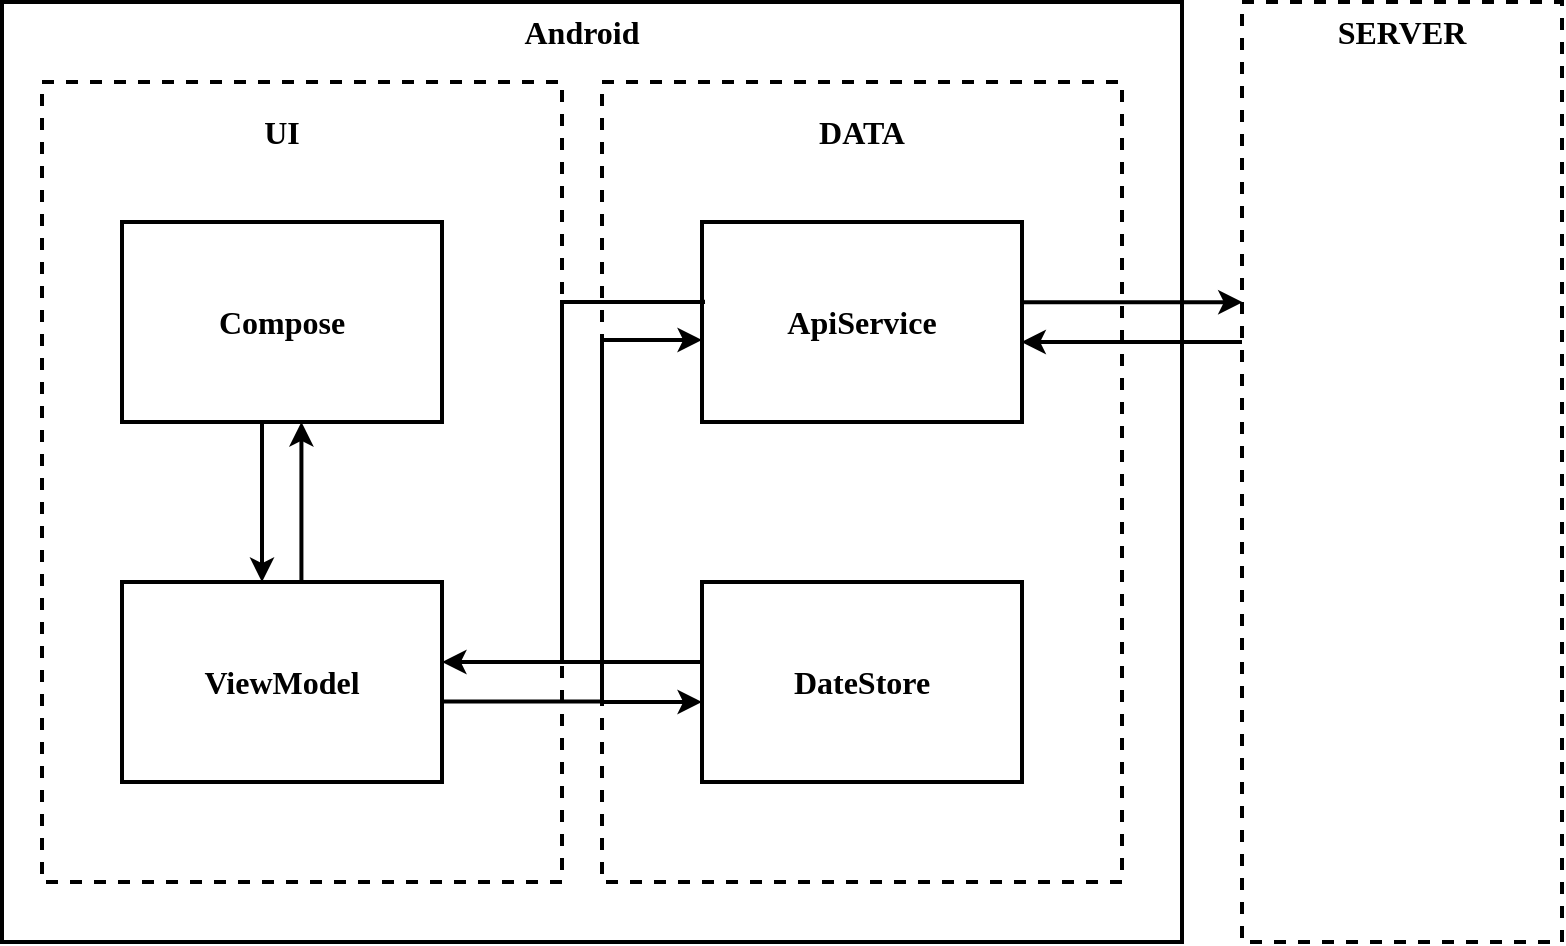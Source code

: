 <mxfile version="24.3.1" type="github">
  <diagram name="Page-1" id="7a6c530e-6e37-e111-ec74-82921da8cc10">
    <mxGraphModel dx="1678" dy="884" grid="1" gridSize="10" guides="1" tooltips="1" connect="1" arrows="1" fold="1" page="1" pageScale="1.5" pageWidth="1169" pageHeight="826" background="#ffffff" math="0" shadow="0">
      <root>
        <mxCell id="0" style=";html=1;" />
        <mxCell id="1" style=";html=1;" parent="0" />
        <mxCell id="5Qg_lqNBwz_7aEJv8X0_-2" value="" style="rounded=0;whiteSpace=wrap;html=1;fontFamily=宋体;fontSize=16;fontStyle=1;strokeWidth=2;" vertex="1" parent="1">
          <mxGeometry x="460" y="170" width="590" height="470" as="geometry" />
        </mxCell>
        <mxCell id="5Qg_lqNBwz_7aEJv8X0_-1" value="" style="rounded=0;whiteSpace=wrap;html=1;fontFamily=宋体;fontSize=16;fontStyle=1;strokeWidth=2;dashed=1;" vertex="1" parent="1">
          <mxGeometry x="480" y="210" width="260" height="400" as="geometry" />
        </mxCell>
        <mxCell id="5Qg_lqNBwz_7aEJv8X0_-4" value="&lt;font style=&quot;font-size: 16px;&quot;&gt;Compose&lt;/font&gt;" style="rounded=0;whiteSpace=wrap;html=1;fontFamily=宋体;fontSize=16;fontStyle=1;strokeWidth=2;" vertex="1" parent="1">
          <mxGeometry x="520" y="280" width="160" height="100" as="geometry" />
        </mxCell>
        <mxCell id="5Qg_lqNBwz_7aEJv8X0_-5" value="" style="rounded=0;whiteSpace=wrap;html=1;fontFamily=宋体;fontSize=16;fontStyle=1;strokeWidth=2;dashed=1;" vertex="1" parent="1">
          <mxGeometry x="760" y="210" width="260" height="400" as="geometry" />
        </mxCell>
        <mxCell id="5Qg_lqNBwz_7aEJv8X0_-6" value="&lt;font style=&quot;font-size: 16px;&quot;&gt;UI&lt;/font&gt;" style="text;html=1;align=center;verticalAlign=middle;whiteSpace=wrap;rounded=0;fontFamily=宋体;fontSize=16;fontStyle=1;strokeWidth=2;" vertex="1" parent="1">
          <mxGeometry x="570" y="220" width="60" height="30" as="geometry" />
        </mxCell>
        <mxCell id="5Qg_lqNBwz_7aEJv8X0_-7" value="&lt;font style=&quot;font-size: 16px;&quot;&gt;DATA&lt;/font&gt;" style="text;html=1;align=center;verticalAlign=middle;whiteSpace=wrap;rounded=0;fontFamily=宋体;fontSize=16;fontStyle=1;strokeWidth=2;" vertex="1" parent="1">
          <mxGeometry x="860" y="220" width="60" height="30" as="geometry" />
        </mxCell>
        <mxCell id="5Qg_lqNBwz_7aEJv8X0_-16" style="edgeStyle=orthogonalEdgeStyle;rounded=0;orthogonalLoop=1;jettySize=auto;html=1;strokeWidth=2;fontStyle=1" edge="1" parent="1">
          <mxGeometry relative="1" as="geometry">
            <mxPoint x="590" y="380" as="sourcePoint" />
            <mxPoint x="590" y="460" as="targetPoint" />
          </mxGeometry>
        </mxCell>
        <mxCell id="5Qg_lqNBwz_7aEJv8X0_-8" value="&lt;font style=&quot;font-size: 16px;&quot;&gt;ViewModel&lt;/font&gt;" style="rounded=0;whiteSpace=wrap;html=1;fontFamily=宋体;fontSize=16;fontStyle=1;strokeWidth=2;" vertex="1" parent="1">
          <mxGeometry x="520" y="460" width="160" height="100" as="geometry" />
        </mxCell>
        <mxCell id="5Qg_lqNBwz_7aEJv8X0_-9" value="&lt;font style=&quot;font-size: 16px;&quot;&gt;ApiService&lt;/font&gt;" style="rounded=0;whiteSpace=wrap;html=1;fontFamily=宋体;fontSize=16;fontStyle=1;strokeWidth=2;" vertex="1" parent="1">
          <mxGeometry x="810" y="280" width="160" height="100" as="geometry" />
        </mxCell>
        <mxCell id="5Qg_lqNBwz_7aEJv8X0_-24" style="edgeStyle=orthogonalEdgeStyle;rounded=0;orthogonalLoop=1;jettySize=auto;html=1;strokeWidth=2;endArrow=none;endFill=0;fontStyle=1" edge="1" parent="1" source="5Qg_lqNBwz_7aEJv8X0_-10">
          <mxGeometry relative="1" as="geometry">
            <mxPoint x="740" y="500" as="targetPoint" />
            <Array as="points">
              <mxPoint x="790" y="500" />
              <mxPoint x="790" y="500" />
            </Array>
          </mxGeometry>
        </mxCell>
        <mxCell id="5Qg_lqNBwz_7aEJv8X0_-10" value="&lt;span style=&quot;font-size: 16px;&quot;&gt;DateStore&lt;/span&gt;" style="rounded=0;whiteSpace=wrap;html=1;fontFamily=宋体;fontSize=16;fontStyle=1;strokeWidth=2;" vertex="1" parent="1">
          <mxGeometry x="810" y="460" width="160" height="100" as="geometry" />
        </mxCell>
        <mxCell id="5Qg_lqNBwz_7aEJv8X0_-13" value="&lt;font style=&quot;font-size: 16px;&quot;&gt;Android&lt;/font&gt;" style="text;html=1;align=center;verticalAlign=middle;whiteSpace=wrap;rounded=0;fontFamily=宋体;fontSize=16;fontStyle=1;strokeWidth=2;" vertex="1" parent="1">
          <mxGeometry x="720" y="170" width="60" height="30" as="geometry" />
        </mxCell>
        <mxCell id="5Qg_lqNBwz_7aEJv8X0_-20" style="edgeStyle=orthogonalEdgeStyle;rounded=0;orthogonalLoop=1;jettySize=auto;html=1;entryX=1.004;entryY=0.607;entryDx=0;entryDy=0;fontFamily=宋体;fontSize=16;fontStyle=1;strokeWidth=2;entryPerimeter=0;exitX=1.004;exitY=0.607;exitDx=0;exitDy=0;exitPerimeter=0;" edge="1" parent="1">
          <mxGeometry relative="1" as="geometry">
            <mxPoint x="680.64" y="519.7" as="sourcePoint" />
            <mxPoint x="810" y="339" as="targetPoint" />
            <Array as="points">
              <mxPoint x="760" y="520" />
              <mxPoint x="760" y="339" />
            </Array>
          </mxGeometry>
        </mxCell>
        <mxCell id="5Qg_lqNBwz_7aEJv8X0_-21" style="edgeStyle=orthogonalEdgeStyle;rounded=0;orthogonalLoop=1;jettySize=auto;html=1;fontFamily=宋体;fontSize=16;fontStyle=1;strokeWidth=2;exitX=0.003;exitY=0.389;exitDx=0;exitDy=0;exitPerimeter=0;" edge="1" parent="1" source="5Qg_lqNBwz_7aEJv8X0_-9">
          <mxGeometry relative="1" as="geometry">
            <mxPoint x="800" y="320" as="sourcePoint" />
            <mxPoint x="680" y="500" as="targetPoint" />
            <Array as="points">
              <mxPoint x="810" y="320" />
              <mxPoint x="740" y="320" />
              <mxPoint x="740" y="500" />
            </Array>
          </mxGeometry>
        </mxCell>
        <mxCell id="5Qg_lqNBwz_7aEJv8X0_-25" style="edgeStyle=orthogonalEdgeStyle;rounded=0;orthogonalLoop=1;jettySize=auto;html=1;strokeWidth=2;fontStyle=1" edge="1" parent="1">
          <mxGeometry relative="1" as="geometry">
            <mxPoint x="810" y="520" as="targetPoint" />
            <mxPoint x="760" y="520" as="sourcePoint" />
            <Array as="points">
              <mxPoint x="770" y="520" />
              <mxPoint x="770" y="520" />
            </Array>
          </mxGeometry>
        </mxCell>
        <mxCell id="5Qg_lqNBwz_7aEJv8X0_-27" value="&lt;span style=&quot;white-space: pre;&quot;&gt;&#x9;&lt;/span&gt;" style="rounded=0;whiteSpace=wrap;html=1;fontFamily=宋体;fontSize=16;fontStyle=1;strokeWidth=2;dashed=1;gradientColor=none;" vertex="1" parent="1">
          <mxGeometry x="1080" y="170" width="160" height="470" as="geometry" />
        </mxCell>
        <mxCell id="5Qg_lqNBwz_7aEJv8X0_-28" value="&lt;font style=&quot;font-size: 16px;&quot;&gt;&lt;span&gt;SERVER&lt;/span&gt;&lt;/font&gt;" style="text;html=1;align=center;verticalAlign=middle;whiteSpace=wrap;rounded=0;fontFamily=宋体;fontSize=16;fontStyle=1;strokeWidth=2;" vertex="1" parent="1">
          <mxGeometry x="1130" y="170" width="60" height="30" as="geometry" />
        </mxCell>
        <mxCell id="5Qg_lqNBwz_7aEJv8X0_-31" style="edgeStyle=orthogonalEdgeStyle;rounded=0;orthogonalLoop=1;jettySize=auto;html=1;exitX=0.998;exitY=0.401;exitDx=0;exitDy=0;exitPerimeter=0;strokeWidth=2;fontStyle=1" edge="1" parent="1">
          <mxGeometry relative="1" as="geometry">
            <mxPoint x="970.0" y="320.1" as="sourcePoint" />
            <mxPoint x="1080.32" y="320.087" as="targetPoint" />
            <Array as="points">
              <mxPoint x="990.32" y="320" />
              <mxPoint x="990.32" y="320" />
            </Array>
          </mxGeometry>
        </mxCell>
        <mxCell id="5Qg_lqNBwz_7aEJv8X0_-32" style="edgeStyle=orthogonalEdgeStyle;rounded=0;orthogonalLoop=1;jettySize=auto;html=1;exitX=0.998;exitY=0.401;exitDx=0;exitDy=0;exitPerimeter=0;strokeWidth=2;fontStyle=1" edge="1" parent="1">
          <mxGeometry relative="1" as="geometry">
            <mxPoint x="1080" y="339.997" as="sourcePoint" />
            <mxPoint x="969.68" y="340.01" as="targetPoint" />
            <Array as="points">
              <mxPoint x="990" y="339.91" />
              <mxPoint x="990" y="339.91" />
            </Array>
          </mxGeometry>
        </mxCell>
        <mxCell id="5Qg_lqNBwz_7aEJv8X0_-34" style="edgeStyle=orthogonalEdgeStyle;rounded=0;orthogonalLoop=1;jettySize=auto;html=1;strokeWidth=2;fontStyle=1" edge="1" parent="1">
          <mxGeometry relative="1" as="geometry">
            <mxPoint x="609.71" y="460" as="sourcePoint" />
            <mxPoint x="609.71" y="380" as="targetPoint" />
          </mxGeometry>
        </mxCell>
      </root>
    </mxGraphModel>
  </diagram>
</mxfile>
